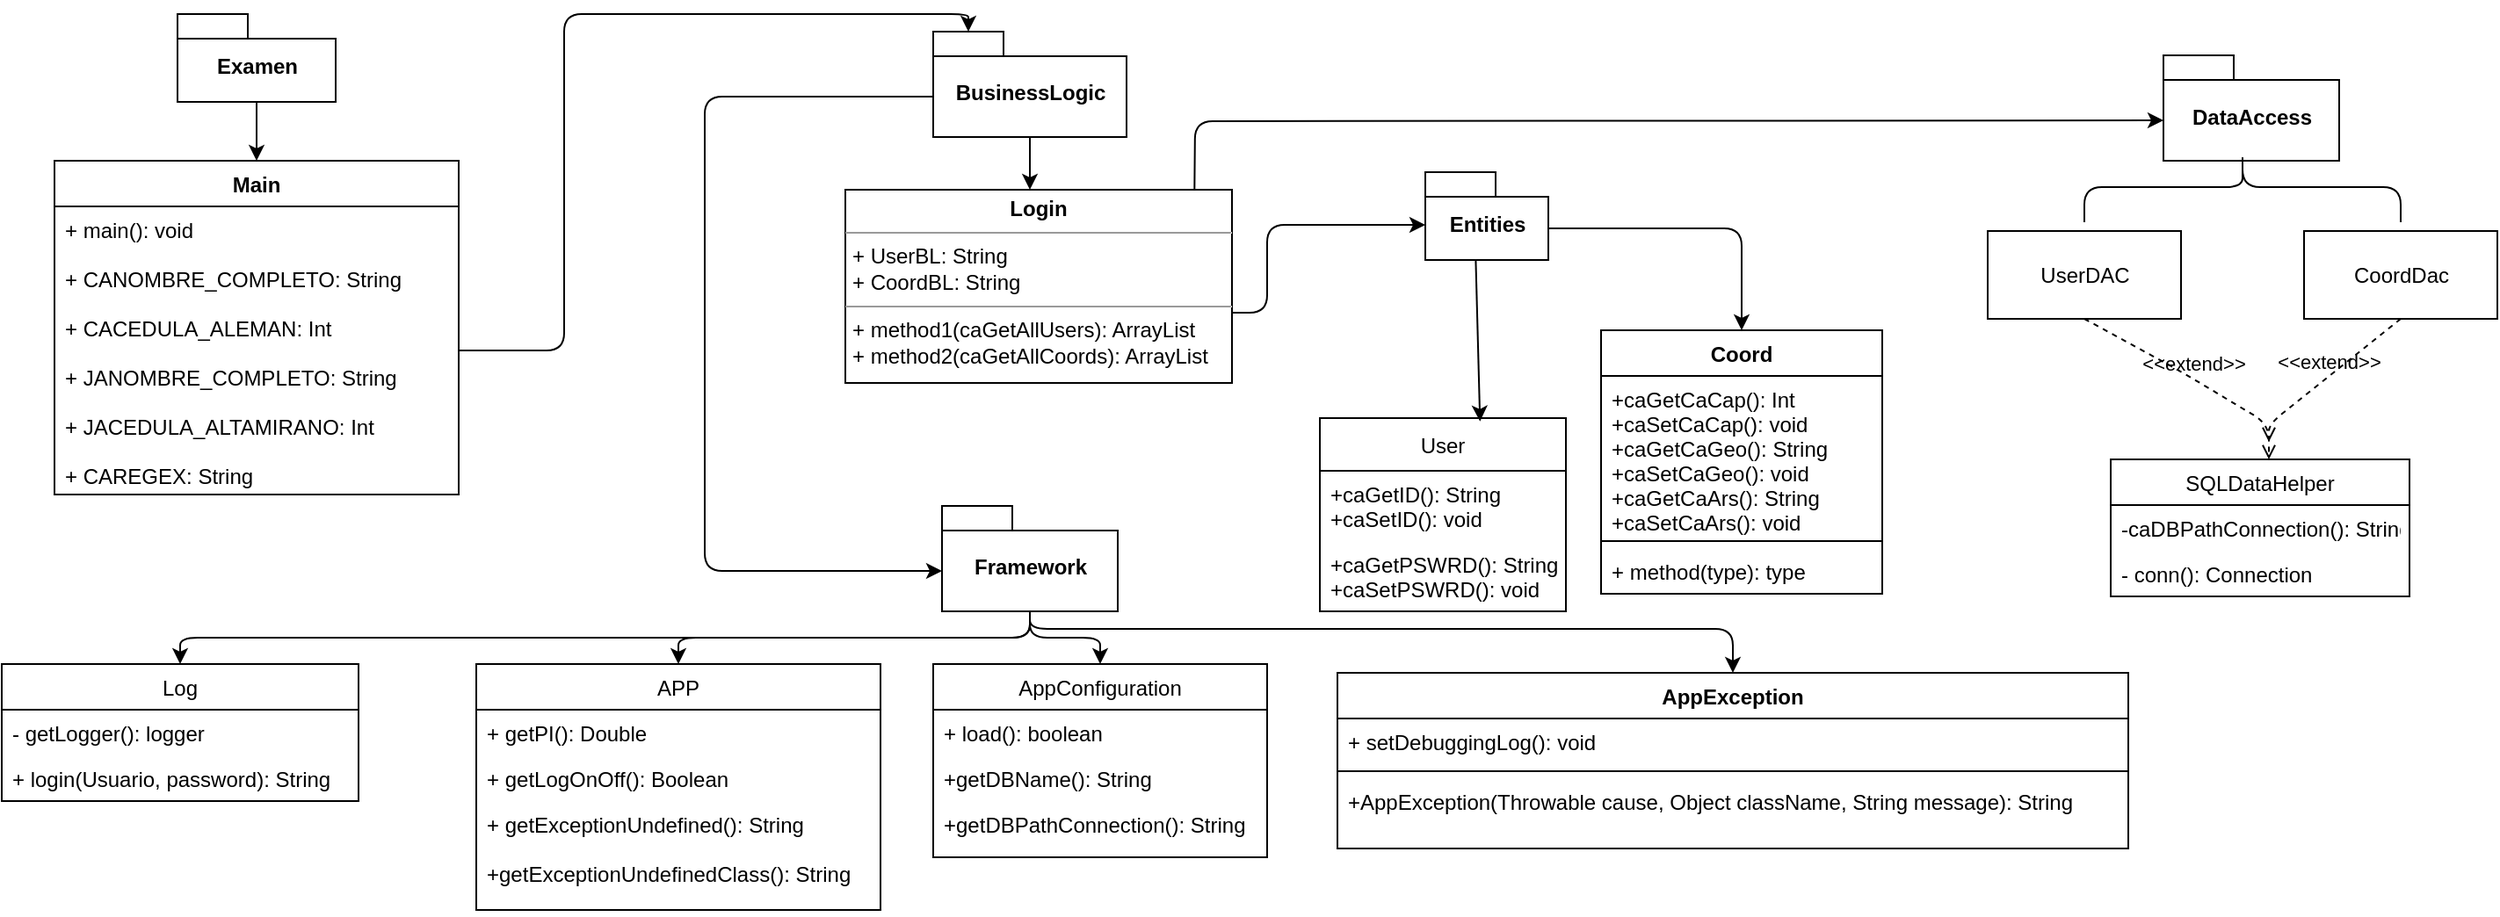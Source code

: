 <mxfile>
    <diagram id="OSFrVGRlj4r23y1beRob" name="Page-1">
        <mxGraphModel dx="1821" dy="383" grid="1" gridSize="10" guides="1" tooltips="1" connect="1" arrows="1" fold="1" page="1" pageScale="1" pageWidth="827" pageHeight="1169" math="0" shadow="0">
            <root>
                <mxCell id="0"/>
                <mxCell id="1" parent="0"/>
                <mxCell id="30" value="" style="edgeStyle=none;html=1;" edge="1" parent="1" source="2">
                    <mxGeometry relative="1" as="geometry">
                        <mxPoint x="145" y="120" as="targetPoint"/>
                    </mxGeometry>
                </mxCell>
                <mxCell id="2" value="BusinessLogic" style="shape=folder;fontStyle=1;spacingTop=10;tabWidth=40;tabHeight=14;tabPosition=left;html=1;" vertex="1" parent="1">
                    <mxGeometry x="90" y="30" width="110" height="60" as="geometry"/>
                </mxCell>
                <mxCell id="19" value="" style="edgeStyle=none;html=1;entryX=0.651;entryY=0.017;entryDx=0;entryDy=0;entryPerimeter=0;exitX=0.41;exitY=1.004;exitDx=0;exitDy=0;exitPerimeter=0;" edge="1" parent="1" source="8" target="9">
                    <mxGeometry relative="1" as="geometry"/>
                </mxCell>
                <mxCell id="20" value="" style="edgeStyle=none;html=1;entryX=0.5;entryY=0;entryDx=0;entryDy=0;exitX=0;exitY=0;exitDx=70;exitDy=32;exitPerimeter=0;" edge="1" parent="1" source="8" target="13">
                    <mxGeometry relative="1" as="geometry">
                        <Array as="points">
                            <mxPoint x="550" y="142"/>
                        </Array>
                    </mxGeometry>
                </mxCell>
                <mxCell id="8" value="Entities" style="shape=folder;fontStyle=1;spacingTop=10;tabWidth=40;tabHeight=14;tabPosition=left;html=1;" vertex="1" parent="1">
                    <mxGeometry x="370" y="110" width="70" height="50" as="geometry"/>
                </mxCell>
                <mxCell id="9" value="User" style="swimlane;fontStyle=0;childLayout=stackLayout;horizontal=1;startSize=30;fillColor=none;horizontalStack=0;resizeParent=1;resizeParentMax=0;resizeLast=0;collapsible=1;marginBottom=0;" vertex="1" parent="1">
                    <mxGeometry x="310" y="250" width="140" height="110" as="geometry"/>
                </mxCell>
                <mxCell id="10" value="+caGetID(): String&#10;+caSetID(): void&#10;&#10;" style="text;strokeColor=none;fillColor=none;align=left;verticalAlign=top;spacingLeft=4;spacingRight=4;overflow=hidden;rotatable=0;points=[[0,0.5],[1,0.5]];portConstraint=eastwest;" vertex="1" parent="9">
                    <mxGeometry y="30" width="140" height="40" as="geometry"/>
                </mxCell>
                <mxCell id="11" value="+caGetPSWRD(): String&#10;+caSetPSWRD(): void" style="text;strokeColor=none;fillColor=none;align=left;verticalAlign=top;spacingLeft=4;spacingRight=4;overflow=hidden;rotatable=0;points=[[0,0.5],[1,0.5]];portConstraint=eastwest;" vertex="1" parent="9">
                    <mxGeometry y="70" width="140" height="40" as="geometry"/>
                </mxCell>
                <mxCell id="13" value="Coord" style="swimlane;fontStyle=1;align=center;verticalAlign=top;childLayout=stackLayout;horizontal=1;startSize=26;horizontalStack=0;resizeParent=1;resizeParentMax=0;resizeLast=0;collapsible=1;marginBottom=0;" vertex="1" parent="1">
                    <mxGeometry x="470" y="200" width="160" height="150" as="geometry"/>
                </mxCell>
                <mxCell id="14" value="+caGetCaCap(): Int&#10;+caSetCaCap(): void&#10;+caGetCaGeo(): String&#10;+caSetCaGeo(): void&#10;+caGetCaArs(): String&#10;+caSetCaArs(): void &#10;" style="text;strokeColor=none;fillColor=none;align=left;verticalAlign=top;spacingLeft=4;spacingRight=4;overflow=hidden;rotatable=0;points=[[0,0.5],[1,0.5]];portConstraint=eastwest;" vertex="1" parent="13">
                    <mxGeometry y="26" width="160" height="90" as="geometry"/>
                </mxCell>
                <mxCell id="15" value="" style="line;strokeWidth=1;fillColor=none;align=left;verticalAlign=middle;spacingTop=-1;spacingLeft=3;spacingRight=3;rotatable=0;labelPosition=right;points=[];portConstraint=eastwest;strokeColor=inherit;" vertex="1" parent="13">
                    <mxGeometry y="116" width="160" height="8" as="geometry"/>
                </mxCell>
                <mxCell id="16" value="+ method(type): type" style="text;strokeColor=none;fillColor=none;align=left;verticalAlign=top;spacingLeft=4;spacingRight=4;overflow=hidden;rotatable=0;points=[[0,0.5],[1,0.5]];portConstraint=eastwest;" vertex="1" parent="13">
                    <mxGeometry y="124" width="160" height="26" as="geometry"/>
                </mxCell>
                <mxCell id="17" value="DataAccess" style="shape=folder;fontStyle=1;spacingTop=10;tabWidth=40;tabHeight=14;tabPosition=left;html=1;" vertex="1" parent="1">
                    <mxGeometry x="790" y="43.5" width="100" height="60" as="geometry"/>
                </mxCell>
                <mxCell id="29" value="&lt;p style=&quot;margin:0px;margin-top:4px;text-align:center;&quot;&gt;&lt;b&gt;Login&lt;/b&gt;&lt;/p&gt;&lt;hr size=&quot;1&quot;&gt;&lt;p style=&quot;margin:0px;margin-left:4px;&quot;&gt;+ UserBL: String&lt;br&gt;+ CoordBL: String&lt;/p&gt;&lt;hr size=&quot;1&quot;&gt;&lt;p style=&quot;margin:0px;margin-left:4px;&quot;&gt;+ method1(caGetAllUsers&lt;span style=&quot;background-color: initial;&quot;&gt;): ArrayList&lt;/span&gt;&lt;/p&gt;&lt;p style=&quot;margin:0px;margin-left:4px;&quot;&gt;+ method2(caGetAllCoords): ArrayList&lt;/p&gt;" style="verticalAlign=top;align=left;overflow=fill;fontSize=12;fontFamily=Helvetica;html=1;" vertex="1" parent="1">
                    <mxGeometry x="40" y="120" width="220" height="110" as="geometry"/>
                </mxCell>
                <mxCell id="33" value="" style="endArrow=classic;html=1;" edge="1" parent="1">
                    <mxGeometry width="50" height="50" relative="1" as="geometry">
                        <mxPoint x="260" y="190" as="sourcePoint"/>
                        <mxPoint x="370" y="140" as="targetPoint"/>
                        <Array as="points">
                            <mxPoint x="280" y="190"/>
                            <mxPoint x="280" y="140"/>
                        </Array>
                    </mxGeometry>
                </mxCell>
                <mxCell id="34" value="CoordDac" style="html=1;" vertex="1" parent="1">
                    <mxGeometry x="870" y="143.5" width="110" height="50" as="geometry"/>
                </mxCell>
                <mxCell id="35" value="UserDAC" style="html=1;" vertex="1" parent="1">
                    <mxGeometry x="690" y="143.5" width="110" height="50" as="geometry"/>
                </mxCell>
                <mxCell id="42" value="&amp;lt;&amp;lt;extend&amp;gt;&amp;gt;" style="html=1;verticalAlign=bottom;labelBackgroundColor=none;endArrow=open;endFill=0;dashed=1;exitX=0.5;exitY=1;exitDx=0;exitDy=0;" edge="1" parent="1" source="35">
                    <mxGeometry width="160" relative="1" as="geometry">
                        <mxPoint x="770" y="253.5" as="sourcePoint"/>
                        <mxPoint x="850" y="273.5" as="targetPoint"/>
                        <Array as="points">
                            <mxPoint x="800" y="223.5"/>
                            <mxPoint x="850" y="253.5"/>
                        </Array>
                    </mxGeometry>
                </mxCell>
                <mxCell id="45" value="&amp;lt;&amp;lt;extend&amp;gt;&amp;gt;" style="html=1;verticalAlign=bottom;labelBackgroundColor=none;endArrow=open;endFill=0;dashed=1;exitX=0.5;exitY=1;exitDx=0;exitDy=0;" edge="1" parent="1" source="34">
                    <mxGeometry width="160" relative="1" as="geometry">
                        <mxPoint x="870" y="223.5" as="sourcePoint"/>
                        <mxPoint x="850" y="263.5" as="targetPoint"/>
                        <Array as="points">
                            <mxPoint x="850" y="253.5"/>
                        </Array>
                    </mxGeometry>
                </mxCell>
                <mxCell id="46" value="" style="shape=curlyBracket;whiteSpace=wrap;html=1;rounded=1;labelPosition=left;verticalLabelPosition=middle;align=right;verticalAlign=middle;rotation=90;" vertex="1" parent="1">
                    <mxGeometry x="815" y="28.5" width="40" height="180" as="geometry"/>
                </mxCell>
                <mxCell id="47" value="SQLDataHelper" style="swimlane;fontStyle=0;childLayout=stackLayout;horizontal=1;startSize=26;fillColor=none;horizontalStack=0;resizeParent=1;resizeParentMax=0;resizeLast=0;collapsible=1;marginBottom=0;" vertex="1" parent="1">
                    <mxGeometry x="760" y="273.5" width="170" height="78" as="geometry"/>
                </mxCell>
                <mxCell id="48" value="-caDBPathConnection(): String" style="text;strokeColor=none;fillColor=none;align=left;verticalAlign=top;spacingLeft=4;spacingRight=4;overflow=hidden;rotatable=0;points=[[0,0.5],[1,0.5]];portConstraint=eastwest;" vertex="1" parent="47">
                    <mxGeometry y="26" width="170" height="26" as="geometry"/>
                </mxCell>
                <mxCell id="49" value="- conn(): Connection" style="text;strokeColor=none;fillColor=none;align=left;verticalAlign=top;spacingLeft=4;spacingRight=4;overflow=hidden;rotatable=0;points=[[0,0.5],[1,0.5]];portConstraint=eastwest;" vertex="1" parent="47">
                    <mxGeometry y="52" width="170" height="26" as="geometry"/>
                </mxCell>
                <mxCell id="52" value="" style="endArrow=classic;html=1;exitX=0;exitY=0;exitDx=0;exitDy=37;exitPerimeter=0;entryX=0;entryY=0;entryDx=0;entryDy=37;entryPerimeter=0;" edge="1" parent="1" source="2" target="53">
                    <mxGeometry width="50" height="50" relative="1" as="geometry">
                        <mxPoint x="270" y="85" as="sourcePoint"/>
                        <mxPoint x="20" y="67" as="targetPoint"/>
                        <Array as="points">
                            <mxPoint x="-40" y="67"/>
                            <mxPoint x="-40" y="337"/>
                        </Array>
                    </mxGeometry>
                </mxCell>
                <mxCell id="68" style="edgeStyle=orthogonalEdgeStyle;html=1;exitX=0.5;exitY=1;exitDx=0;exitDy=0;exitPerimeter=0;entryX=0.5;entryY=0;entryDx=0;entryDy=0;" edge="1" parent="1" source="53" target="60">
                    <mxGeometry relative="1" as="geometry"/>
                </mxCell>
                <mxCell id="69" style="edgeStyle=orthogonalEdgeStyle;html=1;" edge="1" parent="1" source="53" target="64">
                    <mxGeometry relative="1" as="geometry">
                        <Array as="points">
                            <mxPoint x="145" y="370"/>
                            <mxPoint x="545" y="370"/>
                        </Array>
                    </mxGeometry>
                </mxCell>
                <mxCell id="70" style="edgeStyle=orthogonalEdgeStyle;html=1;exitX=0.5;exitY=1;exitDx=0;exitDy=0;exitPerimeter=0;entryX=0.5;entryY=0;entryDx=0;entryDy=0;" edge="1" parent="1" source="53" target="56">
                    <mxGeometry relative="1" as="geometry"/>
                </mxCell>
                <mxCell id="77" style="edgeStyle=orthogonalEdgeStyle;html=1;exitX=0.5;exitY=1;exitDx=0;exitDy=0;exitPerimeter=0;" edge="1" parent="1" source="53" target="71">
                    <mxGeometry relative="1" as="geometry"/>
                </mxCell>
                <mxCell id="53" value="Framework" style="shape=folder;fontStyle=1;spacingTop=10;tabWidth=40;tabHeight=14;tabPosition=left;html=1;" vertex="1" parent="1">
                    <mxGeometry x="95" y="300" width="100" height="60" as="geometry"/>
                </mxCell>
                <mxCell id="56" value="APP" style="swimlane;fontStyle=0;childLayout=stackLayout;horizontal=1;startSize=26;fillColor=none;horizontalStack=0;resizeParent=1;resizeParentMax=0;resizeLast=0;collapsible=1;marginBottom=0;" vertex="1" parent="1">
                    <mxGeometry x="-170" y="390" width="230" height="140" as="geometry">
                        <mxRectangle x="75" y="380" width="60" height="30" as="alternateBounds"/>
                    </mxGeometry>
                </mxCell>
                <mxCell id="57" value="+ getPI(): Double &#10;&#10;" style="text;strokeColor=none;fillColor=none;align=left;verticalAlign=top;spacingLeft=4;spacingRight=4;overflow=hidden;rotatable=0;points=[[0,0.5],[1,0.5]];portConstraint=eastwest;" vertex="1" parent="56">
                    <mxGeometry y="26" width="230" height="26" as="geometry"/>
                </mxCell>
                <mxCell id="58" value="+ getLogOnOff(): Boolean&#10;&#10;" style="text;strokeColor=none;fillColor=none;align=left;verticalAlign=top;spacingLeft=4;spacingRight=4;overflow=hidden;rotatable=0;points=[[0,0.5],[1,0.5]];portConstraint=eastwest;" vertex="1" parent="56">
                    <mxGeometry y="52" width="230" height="26" as="geometry"/>
                </mxCell>
                <mxCell id="59" value="+ getExceptionUndefined(): String&#10;&#10;+getExceptionUndefinedClass(): String" style="text;strokeColor=none;fillColor=none;align=left;verticalAlign=top;spacingLeft=4;spacingRight=4;overflow=hidden;rotatable=0;points=[[0,0.5],[1,0.5]];portConstraint=eastwest;" vertex="1" parent="56">
                    <mxGeometry y="78" width="230" height="62" as="geometry"/>
                </mxCell>
                <mxCell id="60" value="AppConfiguration" style="swimlane;fontStyle=0;childLayout=stackLayout;horizontal=1;startSize=26;fillColor=none;horizontalStack=0;resizeParent=1;resizeParentMax=0;resizeLast=0;collapsible=1;marginBottom=0;" vertex="1" parent="1">
                    <mxGeometry x="90" y="390" width="190" height="110" as="geometry"/>
                </mxCell>
                <mxCell id="61" value="+ load(): boolean" style="text;strokeColor=none;fillColor=none;align=left;verticalAlign=top;spacingLeft=4;spacingRight=4;overflow=hidden;rotatable=0;points=[[0,0.5],[1,0.5]];portConstraint=eastwest;" vertex="1" parent="60">
                    <mxGeometry y="26" width="190" height="26" as="geometry"/>
                </mxCell>
                <mxCell id="62" value="+getDBName(): String" style="text;strokeColor=none;fillColor=none;align=left;verticalAlign=top;spacingLeft=4;spacingRight=4;overflow=hidden;rotatable=0;points=[[0,0.5],[1,0.5]];portConstraint=eastwest;" vertex="1" parent="60">
                    <mxGeometry y="52" width="190" height="26" as="geometry"/>
                </mxCell>
                <mxCell id="63" value="+getDBPathConnection(): String" style="text;strokeColor=none;fillColor=none;align=left;verticalAlign=top;spacingLeft=4;spacingRight=4;overflow=hidden;rotatable=0;points=[[0,0.5],[1,0.5]];portConstraint=eastwest;" vertex="1" parent="60">
                    <mxGeometry y="78" width="190" height="32" as="geometry"/>
                </mxCell>
                <mxCell id="64" value="AppException" style="swimlane;fontStyle=1;align=center;verticalAlign=top;childLayout=stackLayout;horizontal=1;startSize=26;horizontalStack=0;resizeParent=1;resizeParentMax=0;resizeLast=0;collapsible=1;marginBottom=0;" vertex="1" parent="1">
                    <mxGeometry x="320" y="395" width="450" height="100" as="geometry"/>
                </mxCell>
                <mxCell id="65" value="+ setDebuggingLog(): void" style="text;strokeColor=none;fillColor=none;align=left;verticalAlign=top;spacingLeft=4;spacingRight=4;overflow=hidden;rotatable=0;points=[[0,0.5],[1,0.5]];portConstraint=eastwest;" vertex="1" parent="64">
                    <mxGeometry y="26" width="450" height="26" as="geometry"/>
                </mxCell>
                <mxCell id="66" value="" style="line;strokeWidth=1;fillColor=none;align=left;verticalAlign=middle;spacingTop=-1;spacingLeft=3;spacingRight=3;rotatable=0;labelPosition=right;points=[];portConstraint=eastwest;strokeColor=inherit;" vertex="1" parent="64">
                    <mxGeometry y="52" width="450" height="8" as="geometry"/>
                </mxCell>
                <mxCell id="67" value="+AppException(Throwable cause, Object className, String message): String" style="text;strokeColor=none;fillColor=none;align=left;verticalAlign=top;spacingLeft=4;spacingRight=4;overflow=hidden;rotatable=0;points=[[0,0.5],[1,0.5]];portConstraint=eastwest;" vertex="1" parent="64">
                    <mxGeometry y="60" width="450" height="40" as="geometry"/>
                </mxCell>
                <mxCell id="71" value="Log" style="swimlane;fontStyle=0;childLayout=stackLayout;horizontal=1;startSize=26;fillColor=none;horizontalStack=0;resizeParent=1;resizeParentMax=0;resizeLast=0;collapsible=1;marginBottom=0;" vertex="1" parent="1">
                    <mxGeometry x="-440" y="390" width="203" height="78" as="geometry"/>
                </mxCell>
                <mxCell id="72" value="- getLogger(): logger" style="text;strokeColor=none;fillColor=none;align=left;verticalAlign=top;spacingLeft=4;spacingRight=4;overflow=hidden;rotatable=0;points=[[0,0.5],[1,0.5]];portConstraint=eastwest;" vertex="1" parent="71">
                    <mxGeometry y="26" width="203" height="26" as="geometry"/>
                </mxCell>
                <mxCell id="73" value="+ login(Usuario, password): String" style="text;strokeColor=none;fillColor=none;align=left;verticalAlign=top;spacingLeft=4;spacingRight=4;overflow=hidden;rotatable=0;points=[[0,0.5],[1,0.5]];portConstraint=eastwest;" vertex="1" parent="71">
                    <mxGeometry y="52" width="203" height="26" as="geometry"/>
                </mxCell>
                <mxCell id="79" value="" style="endArrow=classic;html=1;entryX=0;entryY=0;entryDx=0;entryDy=37;entryPerimeter=0;exitX=0.903;exitY=0.002;exitDx=0;exitDy=0;exitPerimeter=0;" edge="1" parent="1" source="29" target="17">
                    <mxGeometry width="50" height="50" relative="1" as="geometry">
                        <mxPoint x="220" y="120" as="sourcePoint"/>
                        <mxPoint x="260" y="30" as="targetPoint"/>
                        <Array as="points">
                            <mxPoint x="239" y="81"/>
                        </Array>
                    </mxGeometry>
                </mxCell>
                <mxCell id="81" value="Main" style="swimlane;fontStyle=1;align=center;verticalAlign=top;childLayout=stackLayout;horizontal=1;startSize=26;horizontalStack=0;resizeParent=1;resizeParentMax=0;resizeLast=0;collapsible=1;marginBottom=0;" vertex="1" parent="1">
                    <mxGeometry x="-410" y="103.5" width="230" height="190" as="geometry"/>
                </mxCell>
                <mxCell id="82" value="+ main(): void&#10;&#10;+ CANOMBRE_COMPLETO: String&#10;&#10;+ CACEDULA_ALEMAN: Int&#10;&#10;+ JANOMBRE_COMPLETO: String&#10;&#10;+ JACEDULA_ALTAMIRANO: Int&#10;&#10;+ CAREGEX: String&#10;" style="text;strokeColor=none;fillColor=none;align=left;verticalAlign=top;spacingLeft=4;spacingRight=4;overflow=hidden;rotatable=0;points=[[0,0.5],[1,0.5]];portConstraint=eastwest;" vertex="1" parent="81">
                    <mxGeometry y="26" width="230" height="164" as="geometry"/>
                </mxCell>
                <mxCell id="86" value="Examen" style="shape=folder;fontStyle=1;spacingTop=10;tabWidth=40;tabHeight=14;tabPosition=left;html=1;" vertex="1" parent="1">
                    <mxGeometry x="-340" y="20" width="90" height="50" as="geometry"/>
                </mxCell>
                <mxCell id="88" value="" style="endArrow=classic;html=1;exitX=0.5;exitY=1;exitDx=0;exitDy=0;exitPerimeter=0;entryX=0.5;entryY=0;entryDx=0;entryDy=0;" edge="1" parent="1" source="86" target="81">
                    <mxGeometry width="50" height="50" relative="1" as="geometry">
                        <mxPoint x="10" y="90" as="sourcePoint"/>
                        <mxPoint x="60" y="40" as="targetPoint"/>
                    </mxGeometry>
                </mxCell>
                <mxCell id="90" style="edgeStyle=orthogonalEdgeStyle;html=1;exitX=1;exitY=0.5;exitDx=0;exitDy=0;entryX=0;entryY=0;entryDx=20;entryDy=0;entryPerimeter=0;" edge="1" parent="1" source="82" target="2">
                    <mxGeometry relative="1" as="geometry">
                        <Array as="points">
                            <mxPoint x="-120" y="212"/>
                            <mxPoint x="-120" y="20"/>
                            <mxPoint x="110" y="20"/>
                        </Array>
                    </mxGeometry>
                </mxCell>
            </root>
        </mxGraphModel>
    </diagram>
</mxfile>
